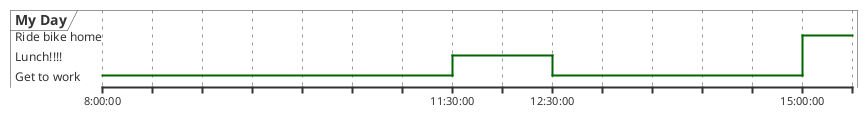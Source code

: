@startuml Time

robust "My Day" as MD

@08:00:00
MD is "Get to work"

@11:30:00
MD is "Lunch!!!!"

@12:30:00
MD is "Get to work"

@15:00:00
MD is "Ride bike home"

@enduml